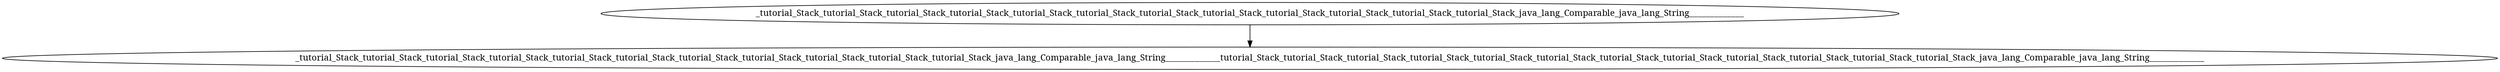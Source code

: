 digraph {

edge[fontname="SimSun",fontcolor=red];
node[fontname="SimSun",size="20,20"];

_tutorial_Stack_tutorial_Stack_tutorial_Stack_tutorial_Stack_tutorial_Stack_tutorial_Stack_tutorial_Stack_tutorial_Stack_tutorial_Stack_tutorial_Stack_tutorial_Stack_tutorial_Stack_java_lang_Comparable_java_lang_String_____________->_tutorial_Stack_tutorial_Stack_tutorial_Stack_tutorial_Stack_tutorial_Stack_tutorial_Stack_tutorial_Stack_tutorial_Stack_tutorial_Stack_tutorial_Stack_tutorial_Stack_java_lang_Comparable_java_lang_String_____________tutorial_Stack_tutorial_Stack_tutorial_Stack_tutorial_Stack_tutorial_Stack_tutorial_Stack_tutorial_Stack_tutorial_Stack_tutorial_Stack_tutorial_Stack_tutorial_Stack_tutorial_Stack_java_lang_Comparable_java_lang_String_____________;

}
